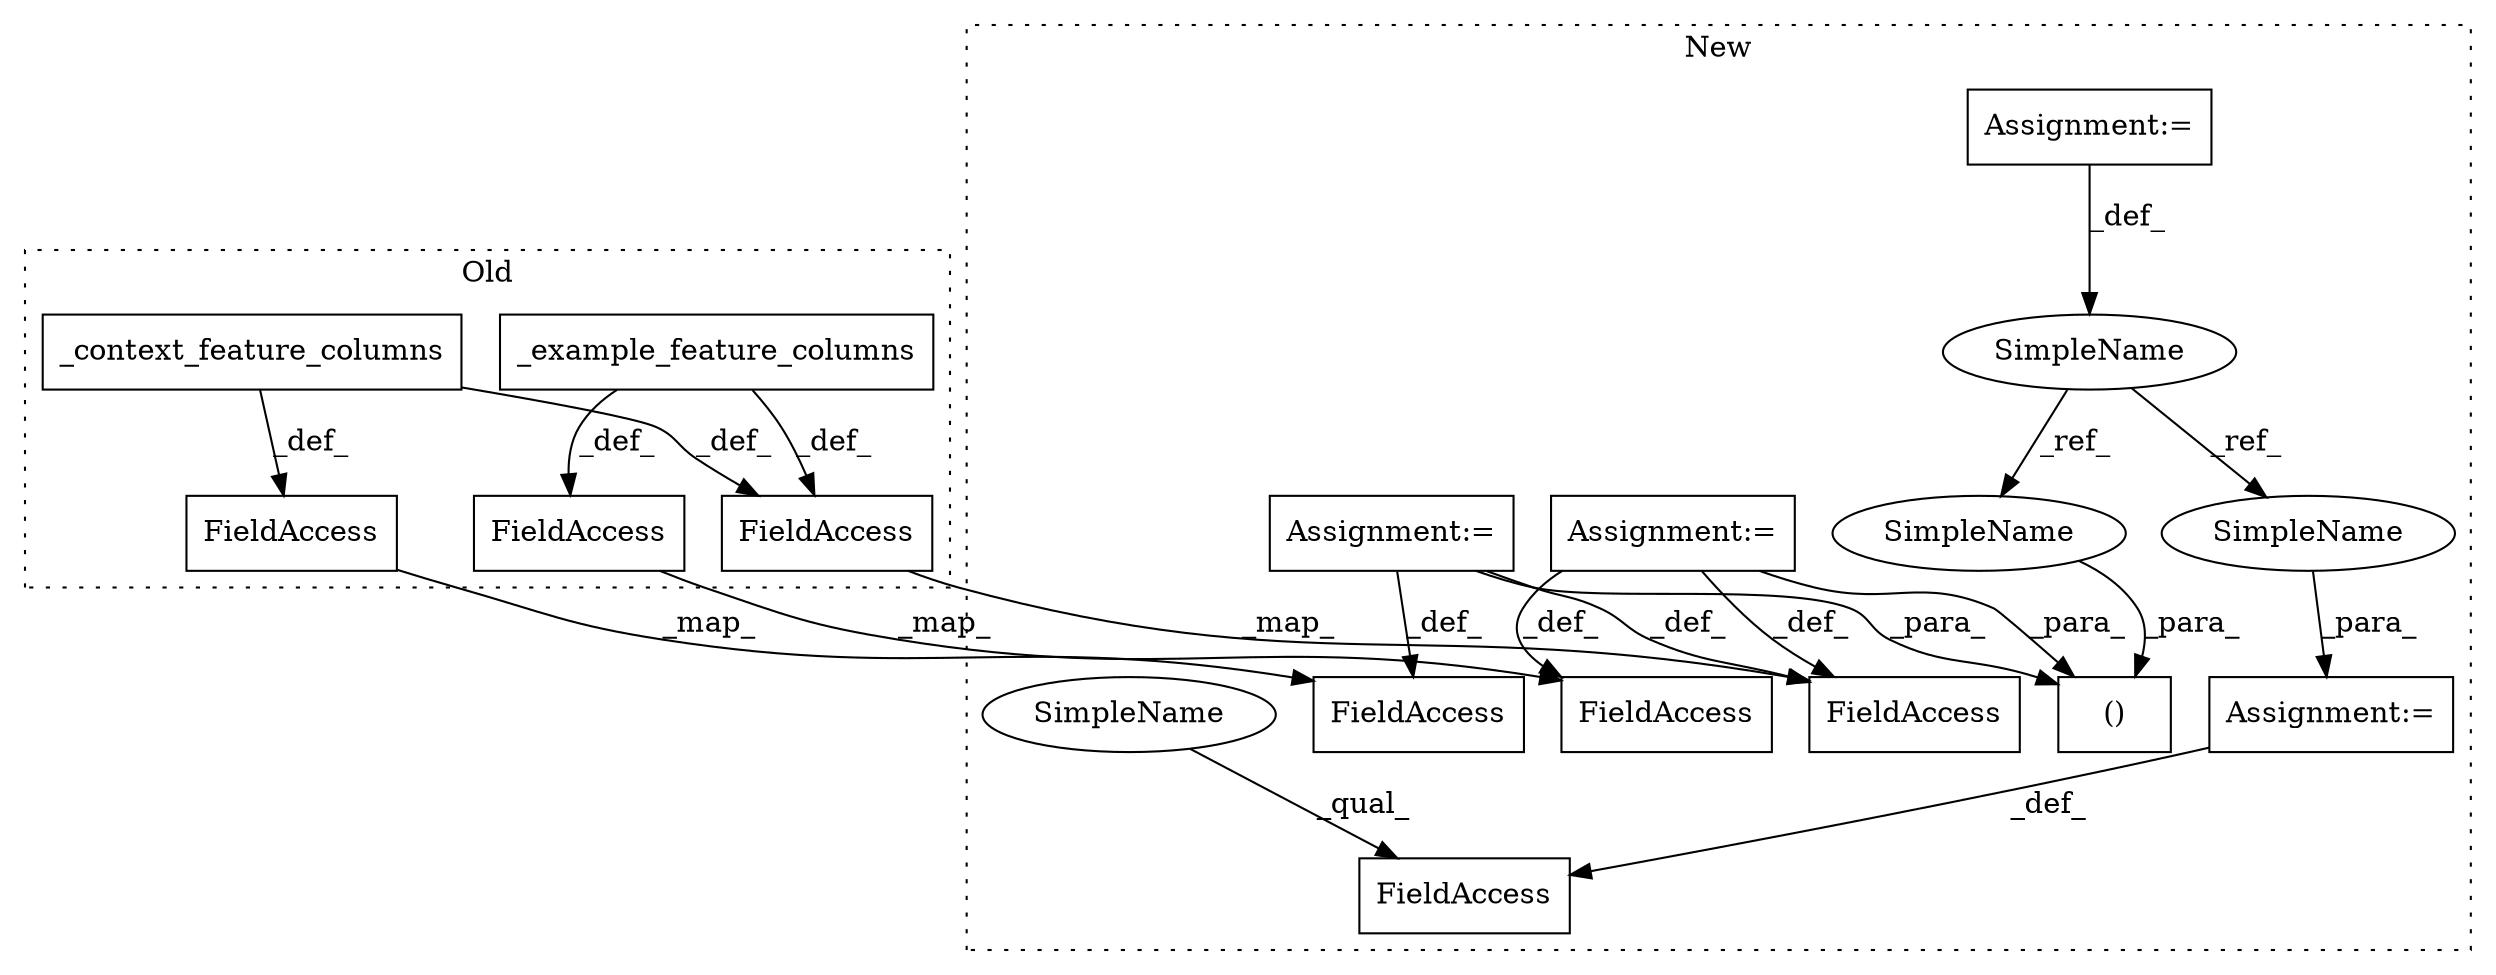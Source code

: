 digraph G {
subgraph cluster0 {
1 [label="_example_feature_columns" a="32" s="2669" l="26" shape="box"];
7 [label="FieldAccess" a="22" s="2640" l="28" shape="box"];
12 [label="FieldAccess" a="22" s="2732" l="25" shape="box"];
13 [label="_context_feature_columns" a="32" s="2608" l="26" shape="box"];
14 [label="FieldAccess" a="22" s="2579" l="28" shape="box"];
label = "Old";
style="dotted";
}
subgraph cluster1 {
2 [label="()" a="106" s="3503" l="86" shape="box"];
3 [label="Assignment:=" a="7" s="3344" l="14" shape="box"];
4 [label="Assignment:=" a="7" s="3417" l="23" shape="box"];
5 [label="Assignment:=" a="7" s="3376" l="23" shape="box"];
6 [label="FieldAccess" a="22" s="3678" l="29" shape="box"];
8 [label="FieldAccess" a="22" s="3737" l="20" shape="box"];
9 [label="SimpleName" a="42" s="3344" l="14" shape="ellipse"];
10 [label="Assignment:=" a="7" s="3757" l="1" shape="box"];
11 [label="FieldAccess" a="22" s="3810" l="26" shape="box"];
15 [label="FieldAccess" a="22" s="3619" l="29" shape="box"];
16 [label="SimpleName" a="42" s="3737" l="4" shape="ellipse"];
17 [label="SimpleName" a="42" s="3575" l="14" shape="ellipse"];
18 [label="SimpleName" a="42" s="3758" l="14" shape="ellipse"];
label = "New";
style="dotted";
}
1 -> 12 [label="_def_"];
1 -> 7 [label="_def_"];
3 -> 9 [label="_def_"];
4 -> 6 [label="_def_"];
4 -> 2 [label="_para_"];
4 -> 11 [label="_def_"];
5 -> 11 [label="_def_"];
5 -> 15 [label="_def_"];
5 -> 2 [label="_para_"];
7 -> 6 [label="_map_"];
9 -> 18 [label="_ref_"];
9 -> 17 [label="_ref_"];
10 -> 8 [label="_def_"];
12 -> 11 [label="_map_"];
13 -> 12 [label="_def_"];
13 -> 14 [label="_def_"];
14 -> 15 [label="_map_"];
16 -> 8 [label="_qual_"];
17 -> 2 [label="_para_"];
18 -> 10 [label="_para_"];
}
